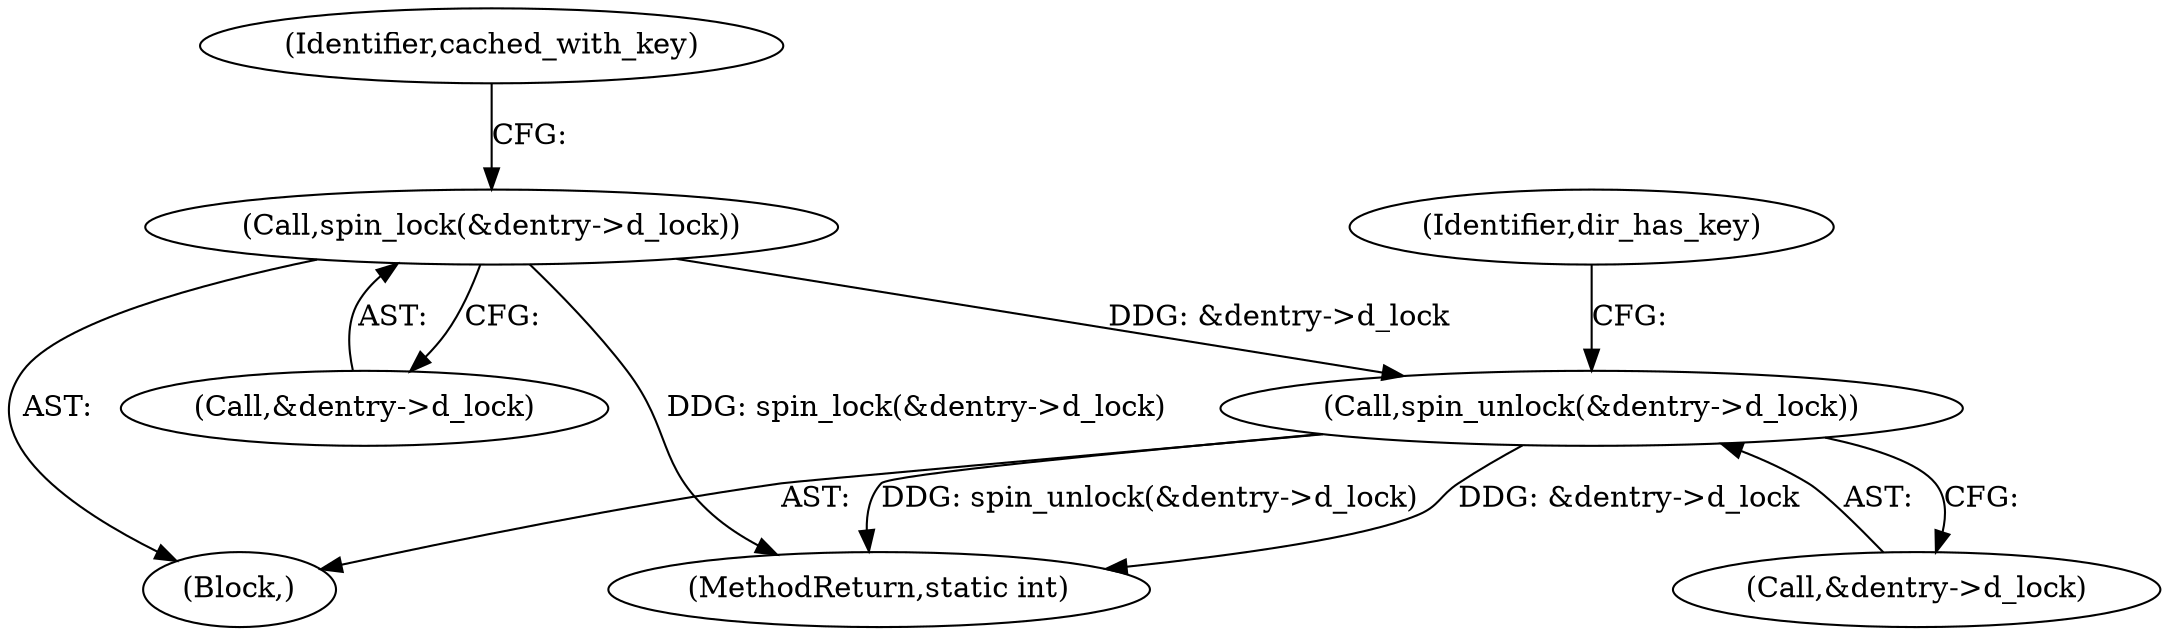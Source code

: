 digraph "0_linux_1b53cf9815bb4744958d41f3795d5d5a1d365e2d@pointer" {
"1000142" [label="(Call,spin_unlock(&dentry->d_lock))"];
"1000130" [label="(Call,spin_lock(&dentry->d_lock))"];
"1000131" [label="(Call,&dentry->d_lock)"];
"1000105" [label="(Block,)"];
"1000130" [label="(Call,spin_lock(&dentry->d_lock))"];
"1000142" [label="(Call,spin_unlock(&dentry->d_lock))"];
"1000136" [label="(Identifier,cached_with_key)"];
"1000148" [label="(Identifier,dir_has_key)"];
"1000177" [label="(MethodReturn,static int)"];
"1000143" [label="(Call,&dentry->d_lock)"];
"1000142" -> "1000105"  [label="AST: "];
"1000142" -> "1000143"  [label="CFG: "];
"1000143" -> "1000142"  [label="AST: "];
"1000148" -> "1000142"  [label="CFG: "];
"1000142" -> "1000177"  [label="DDG: spin_unlock(&dentry->d_lock)"];
"1000142" -> "1000177"  [label="DDG: &dentry->d_lock"];
"1000130" -> "1000142"  [label="DDG: &dentry->d_lock"];
"1000130" -> "1000105"  [label="AST: "];
"1000130" -> "1000131"  [label="CFG: "];
"1000131" -> "1000130"  [label="AST: "];
"1000136" -> "1000130"  [label="CFG: "];
"1000130" -> "1000177"  [label="DDG: spin_lock(&dentry->d_lock)"];
}
